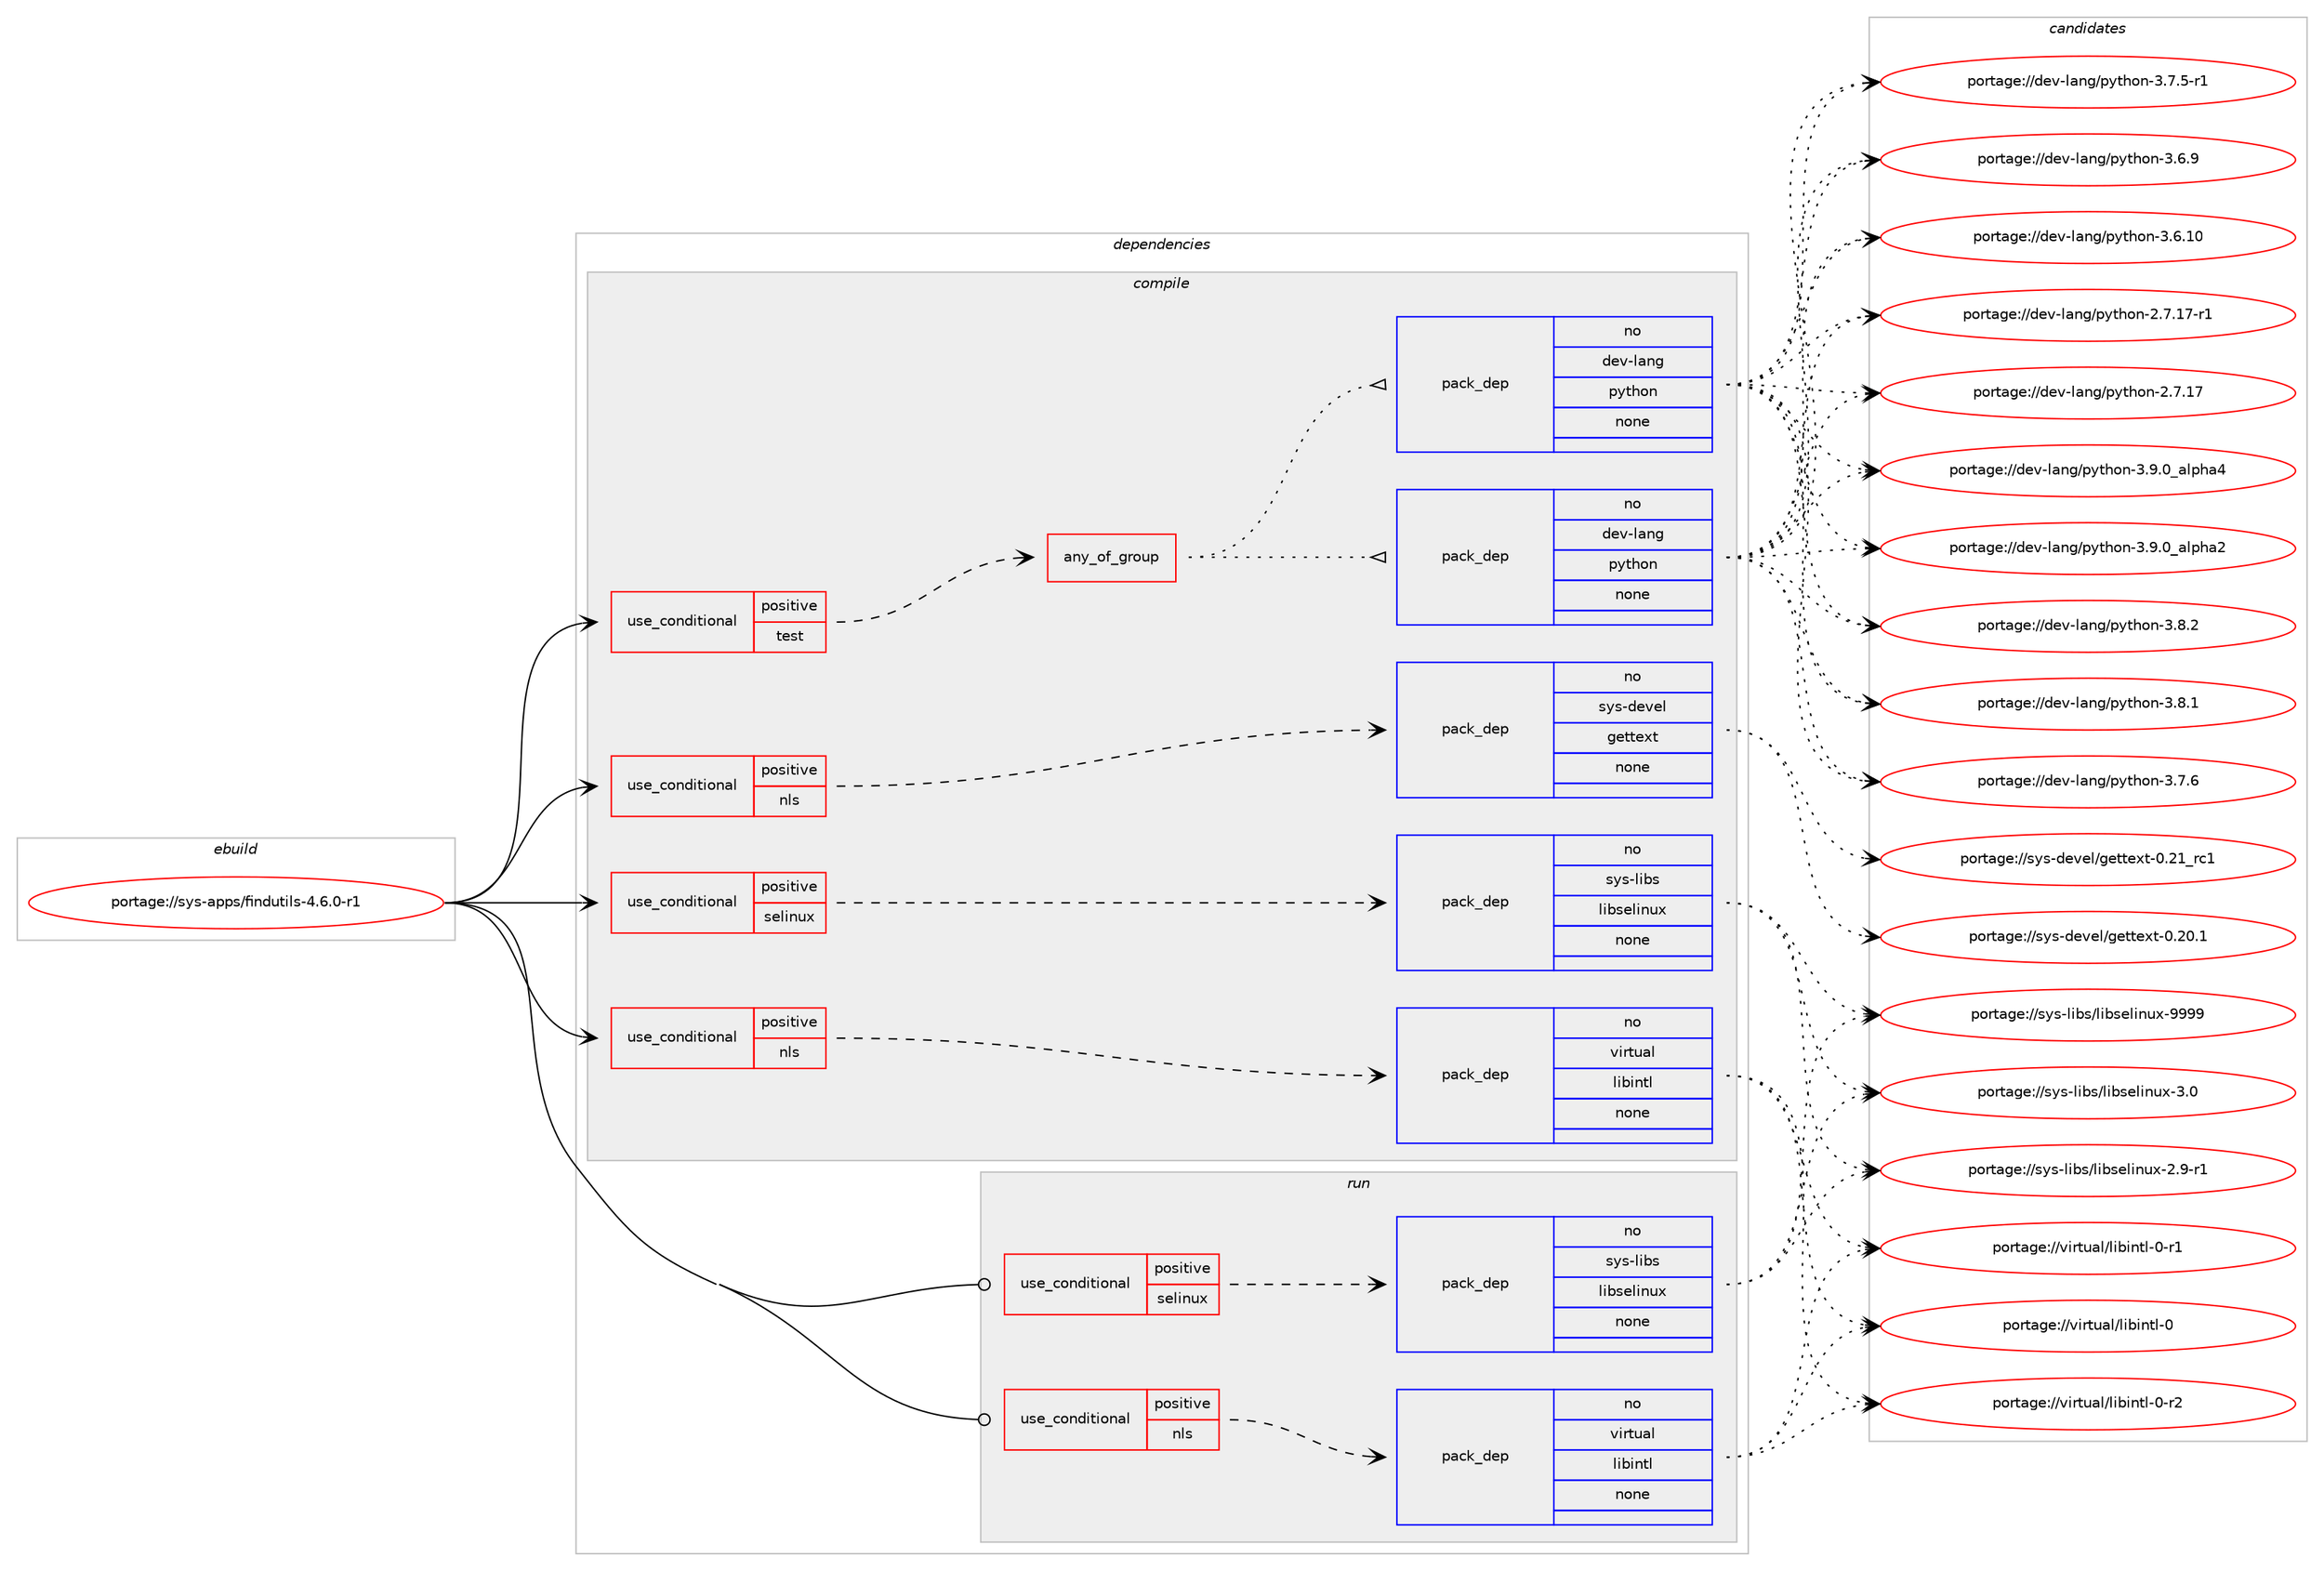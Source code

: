 digraph prolog {

# *************
# Graph options
# *************

newrank=true;
concentrate=true;
compound=true;
graph [rankdir=LR,fontname=Helvetica,fontsize=10,ranksep=1.5];#, ranksep=2.5, nodesep=0.2];
edge  [arrowhead=vee];
node  [fontname=Helvetica,fontsize=10];

# **********
# The ebuild
# **********

subgraph cluster_leftcol {
color=gray;
rank=same;
label=<<i>ebuild</i>>;
id [label="portage://sys-apps/findutils-4.6.0-r1", color=red, width=4, href="../sys-apps/findutils-4.6.0-r1.svg"];
}

# ****************
# The dependencies
# ****************

subgraph cluster_midcol {
color=gray;
label=<<i>dependencies</i>>;
subgraph cluster_compile {
fillcolor="#eeeeee";
style=filled;
label=<<i>compile</i>>;
subgraph cond8609 {
dependency40527 [label=<<TABLE BORDER="0" CELLBORDER="1" CELLSPACING="0" CELLPADDING="4"><TR><TD ROWSPAN="3" CELLPADDING="10">use_conditional</TD></TR><TR><TD>positive</TD></TR><TR><TD>nls</TD></TR></TABLE>>, shape=none, color=red];
subgraph pack30983 {
dependency40528 [label=<<TABLE BORDER="0" CELLBORDER="1" CELLSPACING="0" CELLPADDING="4" WIDTH="220"><TR><TD ROWSPAN="6" CELLPADDING="30">pack_dep</TD></TR><TR><TD WIDTH="110">no</TD></TR><TR><TD>sys-devel</TD></TR><TR><TD>gettext</TD></TR><TR><TD>none</TD></TR><TR><TD></TD></TR></TABLE>>, shape=none, color=blue];
}
dependency40527:e -> dependency40528:w [weight=20,style="dashed",arrowhead="vee"];
}
id:e -> dependency40527:w [weight=20,style="solid",arrowhead="vee"];
subgraph cond8610 {
dependency40529 [label=<<TABLE BORDER="0" CELLBORDER="1" CELLSPACING="0" CELLPADDING="4"><TR><TD ROWSPAN="3" CELLPADDING="10">use_conditional</TD></TR><TR><TD>positive</TD></TR><TR><TD>nls</TD></TR></TABLE>>, shape=none, color=red];
subgraph pack30984 {
dependency40530 [label=<<TABLE BORDER="0" CELLBORDER="1" CELLSPACING="0" CELLPADDING="4" WIDTH="220"><TR><TD ROWSPAN="6" CELLPADDING="30">pack_dep</TD></TR><TR><TD WIDTH="110">no</TD></TR><TR><TD>virtual</TD></TR><TR><TD>libintl</TD></TR><TR><TD>none</TD></TR><TR><TD></TD></TR></TABLE>>, shape=none, color=blue];
}
dependency40529:e -> dependency40530:w [weight=20,style="dashed",arrowhead="vee"];
}
id:e -> dependency40529:w [weight=20,style="solid",arrowhead="vee"];
subgraph cond8611 {
dependency40531 [label=<<TABLE BORDER="0" CELLBORDER="1" CELLSPACING="0" CELLPADDING="4"><TR><TD ROWSPAN="3" CELLPADDING="10">use_conditional</TD></TR><TR><TD>positive</TD></TR><TR><TD>selinux</TD></TR></TABLE>>, shape=none, color=red];
subgraph pack30985 {
dependency40532 [label=<<TABLE BORDER="0" CELLBORDER="1" CELLSPACING="0" CELLPADDING="4" WIDTH="220"><TR><TD ROWSPAN="6" CELLPADDING="30">pack_dep</TD></TR><TR><TD WIDTH="110">no</TD></TR><TR><TD>sys-libs</TD></TR><TR><TD>libselinux</TD></TR><TR><TD>none</TD></TR><TR><TD></TD></TR></TABLE>>, shape=none, color=blue];
}
dependency40531:e -> dependency40532:w [weight=20,style="dashed",arrowhead="vee"];
}
id:e -> dependency40531:w [weight=20,style="solid",arrowhead="vee"];
subgraph cond8612 {
dependency40533 [label=<<TABLE BORDER="0" CELLBORDER="1" CELLSPACING="0" CELLPADDING="4"><TR><TD ROWSPAN="3" CELLPADDING="10">use_conditional</TD></TR><TR><TD>positive</TD></TR><TR><TD>test</TD></TR></TABLE>>, shape=none, color=red];
subgraph any892 {
dependency40534 [label=<<TABLE BORDER="0" CELLBORDER="1" CELLSPACING="0" CELLPADDING="4"><TR><TD CELLPADDING="10">any_of_group</TD></TR></TABLE>>, shape=none, color=red];subgraph pack30986 {
dependency40535 [label=<<TABLE BORDER="0" CELLBORDER="1" CELLSPACING="0" CELLPADDING="4" WIDTH="220"><TR><TD ROWSPAN="6" CELLPADDING="30">pack_dep</TD></TR><TR><TD WIDTH="110">no</TD></TR><TR><TD>dev-lang</TD></TR><TR><TD>python</TD></TR><TR><TD>none</TD></TR><TR><TD></TD></TR></TABLE>>, shape=none, color=blue];
}
dependency40534:e -> dependency40535:w [weight=20,style="dotted",arrowhead="oinv"];
subgraph pack30987 {
dependency40536 [label=<<TABLE BORDER="0" CELLBORDER="1" CELLSPACING="0" CELLPADDING="4" WIDTH="220"><TR><TD ROWSPAN="6" CELLPADDING="30">pack_dep</TD></TR><TR><TD WIDTH="110">no</TD></TR><TR><TD>dev-lang</TD></TR><TR><TD>python</TD></TR><TR><TD>none</TD></TR><TR><TD></TD></TR></TABLE>>, shape=none, color=blue];
}
dependency40534:e -> dependency40536:w [weight=20,style="dotted",arrowhead="oinv"];
}
dependency40533:e -> dependency40534:w [weight=20,style="dashed",arrowhead="vee"];
}
id:e -> dependency40533:w [weight=20,style="solid",arrowhead="vee"];
}
subgraph cluster_compileandrun {
fillcolor="#eeeeee";
style=filled;
label=<<i>compile and run</i>>;
}
subgraph cluster_run {
fillcolor="#eeeeee";
style=filled;
label=<<i>run</i>>;
subgraph cond8613 {
dependency40537 [label=<<TABLE BORDER="0" CELLBORDER="1" CELLSPACING="0" CELLPADDING="4"><TR><TD ROWSPAN="3" CELLPADDING="10">use_conditional</TD></TR><TR><TD>positive</TD></TR><TR><TD>nls</TD></TR></TABLE>>, shape=none, color=red];
subgraph pack30988 {
dependency40538 [label=<<TABLE BORDER="0" CELLBORDER="1" CELLSPACING="0" CELLPADDING="4" WIDTH="220"><TR><TD ROWSPAN="6" CELLPADDING="30">pack_dep</TD></TR><TR><TD WIDTH="110">no</TD></TR><TR><TD>virtual</TD></TR><TR><TD>libintl</TD></TR><TR><TD>none</TD></TR><TR><TD></TD></TR></TABLE>>, shape=none, color=blue];
}
dependency40537:e -> dependency40538:w [weight=20,style="dashed",arrowhead="vee"];
}
id:e -> dependency40537:w [weight=20,style="solid",arrowhead="odot"];
subgraph cond8614 {
dependency40539 [label=<<TABLE BORDER="0" CELLBORDER="1" CELLSPACING="0" CELLPADDING="4"><TR><TD ROWSPAN="3" CELLPADDING="10">use_conditional</TD></TR><TR><TD>positive</TD></TR><TR><TD>selinux</TD></TR></TABLE>>, shape=none, color=red];
subgraph pack30989 {
dependency40540 [label=<<TABLE BORDER="0" CELLBORDER="1" CELLSPACING="0" CELLPADDING="4" WIDTH="220"><TR><TD ROWSPAN="6" CELLPADDING="30">pack_dep</TD></TR><TR><TD WIDTH="110">no</TD></TR><TR><TD>sys-libs</TD></TR><TR><TD>libselinux</TD></TR><TR><TD>none</TD></TR><TR><TD></TD></TR></TABLE>>, shape=none, color=blue];
}
dependency40539:e -> dependency40540:w [weight=20,style="dashed",arrowhead="vee"];
}
id:e -> dependency40539:w [weight=20,style="solid",arrowhead="odot"];
}
}

# **************
# The candidates
# **************

subgraph cluster_choices {
rank=same;
color=gray;
label=<<i>candidates</i>>;

subgraph choice30983 {
color=black;
nodesep=1;
choice11512111545100101118101108471031011161161011201164548465049951149949 [label="portage://sys-devel/gettext-0.21_rc1", color=red, width=4,href="../sys-devel/gettext-0.21_rc1.svg"];
choice115121115451001011181011084710310111611610112011645484650484649 [label="portage://sys-devel/gettext-0.20.1", color=red, width=4,href="../sys-devel/gettext-0.20.1.svg"];
dependency40528:e -> choice11512111545100101118101108471031011161161011201164548465049951149949:w [style=dotted,weight="100"];
dependency40528:e -> choice115121115451001011181011084710310111611610112011645484650484649:w [style=dotted,weight="100"];
}
subgraph choice30984 {
color=black;
nodesep=1;
choice11810511411611797108471081059810511011610845484511450 [label="portage://virtual/libintl-0-r2", color=red, width=4,href="../virtual/libintl-0-r2.svg"];
choice11810511411611797108471081059810511011610845484511449 [label="portage://virtual/libintl-0-r1", color=red, width=4,href="../virtual/libintl-0-r1.svg"];
choice1181051141161179710847108105981051101161084548 [label="portage://virtual/libintl-0", color=red, width=4,href="../virtual/libintl-0.svg"];
dependency40530:e -> choice11810511411611797108471081059810511011610845484511450:w [style=dotted,weight="100"];
dependency40530:e -> choice11810511411611797108471081059810511011610845484511449:w [style=dotted,weight="100"];
dependency40530:e -> choice1181051141161179710847108105981051101161084548:w [style=dotted,weight="100"];
}
subgraph choice30985 {
color=black;
nodesep=1;
choice115121115451081059811547108105981151011081051101171204557575757 [label="portage://sys-libs/libselinux-9999", color=red, width=4,href="../sys-libs/libselinux-9999.svg"];
choice1151211154510810598115471081059811510110810511011712045514648 [label="portage://sys-libs/libselinux-3.0", color=red, width=4,href="../sys-libs/libselinux-3.0.svg"];
choice11512111545108105981154710810598115101108105110117120455046574511449 [label="portage://sys-libs/libselinux-2.9-r1", color=red, width=4,href="../sys-libs/libselinux-2.9-r1.svg"];
dependency40532:e -> choice115121115451081059811547108105981151011081051101171204557575757:w [style=dotted,weight="100"];
dependency40532:e -> choice1151211154510810598115471081059811510110810511011712045514648:w [style=dotted,weight="100"];
dependency40532:e -> choice11512111545108105981154710810598115101108105110117120455046574511449:w [style=dotted,weight="100"];
}
subgraph choice30986 {
color=black;
nodesep=1;
choice10010111845108971101034711212111610411111045514657464895971081121049752 [label="portage://dev-lang/python-3.9.0_alpha4", color=red, width=4,href="../dev-lang/python-3.9.0_alpha4.svg"];
choice10010111845108971101034711212111610411111045514657464895971081121049750 [label="portage://dev-lang/python-3.9.0_alpha2", color=red, width=4,href="../dev-lang/python-3.9.0_alpha2.svg"];
choice100101118451089711010347112121116104111110455146564650 [label="portage://dev-lang/python-3.8.2", color=red, width=4,href="../dev-lang/python-3.8.2.svg"];
choice100101118451089711010347112121116104111110455146564649 [label="portage://dev-lang/python-3.8.1", color=red, width=4,href="../dev-lang/python-3.8.1.svg"];
choice100101118451089711010347112121116104111110455146554654 [label="portage://dev-lang/python-3.7.6", color=red, width=4,href="../dev-lang/python-3.7.6.svg"];
choice1001011184510897110103471121211161041111104551465546534511449 [label="portage://dev-lang/python-3.7.5-r1", color=red, width=4,href="../dev-lang/python-3.7.5-r1.svg"];
choice100101118451089711010347112121116104111110455146544657 [label="portage://dev-lang/python-3.6.9", color=red, width=4,href="../dev-lang/python-3.6.9.svg"];
choice10010111845108971101034711212111610411111045514654464948 [label="portage://dev-lang/python-3.6.10", color=red, width=4,href="../dev-lang/python-3.6.10.svg"];
choice100101118451089711010347112121116104111110455046554649554511449 [label="portage://dev-lang/python-2.7.17-r1", color=red, width=4,href="../dev-lang/python-2.7.17-r1.svg"];
choice10010111845108971101034711212111610411111045504655464955 [label="portage://dev-lang/python-2.7.17", color=red, width=4,href="../dev-lang/python-2.7.17.svg"];
dependency40535:e -> choice10010111845108971101034711212111610411111045514657464895971081121049752:w [style=dotted,weight="100"];
dependency40535:e -> choice10010111845108971101034711212111610411111045514657464895971081121049750:w [style=dotted,weight="100"];
dependency40535:e -> choice100101118451089711010347112121116104111110455146564650:w [style=dotted,weight="100"];
dependency40535:e -> choice100101118451089711010347112121116104111110455146564649:w [style=dotted,weight="100"];
dependency40535:e -> choice100101118451089711010347112121116104111110455146554654:w [style=dotted,weight="100"];
dependency40535:e -> choice1001011184510897110103471121211161041111104551465546534511449:w [style=dotted,weight="100"];
dependency40535:e -> choice100101118451089711010347112121116104111110455146544657:w [style=dotted,weight="100"];
dependency40535:e -> choice10010111845108971101034711212111610411111045514654464948:w [style=dotted,weight="100"];
dependency40535:e -> choice100101118451089711010347112121116104111110455046554649554511449:w [style=dotted,weight="100"];
dependency40535:e -> choice10010111845108971101034711212111610411111045504655464955:w [style=dotted,weight="100"];
}
subgraph choice30987 {
color=black;
nodesep=1;
choice10010111845108971101034711212111610411111045514657464895971081121049752 [label="portage://dev-lang/python-3.9.0_alpha4", color=red, width=4,href="../dev-lang/python-3.9.0_alpha4.svg"];
choice10010111845108971101034711212111610411111045514657464895971081121049750 [label="portage://dev-lang/python-3.9.0_alpha2", color=red, width=4,href="../dev-lang/python-3.9.0_alpha2.svg"];
choice100101118451089711010347112121116104111110455146564650 [label="portage://dev-lang/python-3.8.2", color=red, width=4,href="../dev-lang/python-3.8.2.svg"];
choice100101118451089711010347112121116104111110455146564649 [label="portage://dev-lang/python-3.8.1", color=red, width=4,href="../dev-lang/python-3.8.1.svg"];
choice100101118451089711010347112121116104111110455146554654 [label="portage://dev-lang/python-3.7.6", color=red, width=4,href="../dev-lang/python-3.7.6.svg"];
choice1001011184510897110103471121211161041111104551465546534511449 [label="portage://dev-lang/python-3.7.5-r1", color=red, width=4,href="../dev-lang/python-3.7.5-r1.svg"];
choice100101118451089711010347112121116104111110455146544657 [label="portage://dev-lang/python-3.6.9", color=red, width=4,href="../dev-lang/python-3.6.9.svg"];
choice10010111845108971101034711212111610411111045514654464948 [label="portage://dev-lang/python-3.6.10", color=red, width=4,href="../dev-lang/python-3.6.10.svg"];
choice100101118451089711010347112121116104111110455046554649554511449 [label="portage://dev-lang/python-2.7.17-r1", color=red, width=4,href="../dev-lang/python-2.7.17-r1.svg"];
choice10010111845108971101034711212111610411111045504655464955 [label="portage://dev-lang/python-2.7.17", color=red, width=4,href="../dev-lang/python-2.7.17.svg"];
dependency40536:e -> choice10010111845108971101034711212111610411111045514657464895971081121049752:w [style=dotted,weight="100"];
dependency40536:e -> choice10010111845108971101034711212111610411111045514657464895971081121049750:w [style=dotted,weight="100"];
dependency40536:e -> choice100101118451089711010347112121116104111110455146564650:w [style=dotted,weight="100"];
dependency40536:e -> choice100101118451089711010347112121116104111110455146564649:w [style=dotted,weight="100"];
dependency40536:e -> choice100101118451089711010347112121116104111110455146554654:w [style=dotted,weight="100"];
dependency40536:e -> choice1001011184510897110103471121211161041111104551465546534511449:w [style=dotted,weight="100"];
dependency40536:e -> choice100101118451089711010347112121116104111110455146544657:w [style=dotted,weight="100"];
dependency40536:e -> choice10010111845108971101034711212111610411111045514654464948:w [style=dotted,weight="100"];
dependency40536:e -> choice100101118451089711010347112121116104111110455046554649554511449:w [style=dotted,weight="100"];
dependency40536:e -> choice10010111845108971101034711212111610411111045504655464955:w [style=dotted,weight="100"];
}
subgraph choice30988 {
color=black;
nodesep=1;
choice11810511411611797108471081059810511011610845484511450 [label="portage://virtual/libintl-0-r2", color=red, width=4,href="../virtual/libintl-0-r2.svg"];
choice11810511411611797108471081059810511011610845484511449 [label="portage://virtual/libintl-0-r1", color=red, width=4,href="../virtual/libintl-0-r1.svg"];
choice1181051141161179710847108105981051101161084548 [label="portage://virtual/libintl-0", color=red, width=4,href="../virtual/libintl-0.svg"];
dependency40538:e -> choice11810511411611797108471081059810511011610845484511450:w [style=dotted,weight="100"];
dependency40538:e -> choice11810511411611797108471081059810511011610845484511449:w [style=dotted,weight="100"];
dependency40538:e -> choice1181051141161179710847108105981051101161084548:w [style=dotted,weight="100"];
}
subgraph choice30989 {
color=black;
nodesep=1;
choice115121115451081059811547108105981151011081051101171204557575757 [label="portage://sys-libs/libselinux-9999", color=red, width=4,href="../sys-libs/libselinux-9999.svg"];
choice1151211154510810598115471081059811510110810511011712045514648 [label="portage://sys-libs/libselinux-3.0", color=red, width=4,href="../sys-libs/libselinux-3.0.svg"];
choice11512111545108105981154710810598115101108105110117120455046574511449 [label="portage://sys-libs/libselinux-2.9-r1", color=red, width=4,href="../sys-libs/libselinux-2.9-r1.svg"];
dependency40540:e -> choice115121115451081059811547108105981151011081051101171204557575757:w [style=dotted,weight="100"];
dependency40540:e -> choice1151211154510810598115471081059811510110810511011712045514648:w [style=dotted,weight="100"];
dependency40540:e -> choice11512111545108105981154710810598115101108105110117120455046574511449:w [style=dotted,weight="100"];
}
}

}
